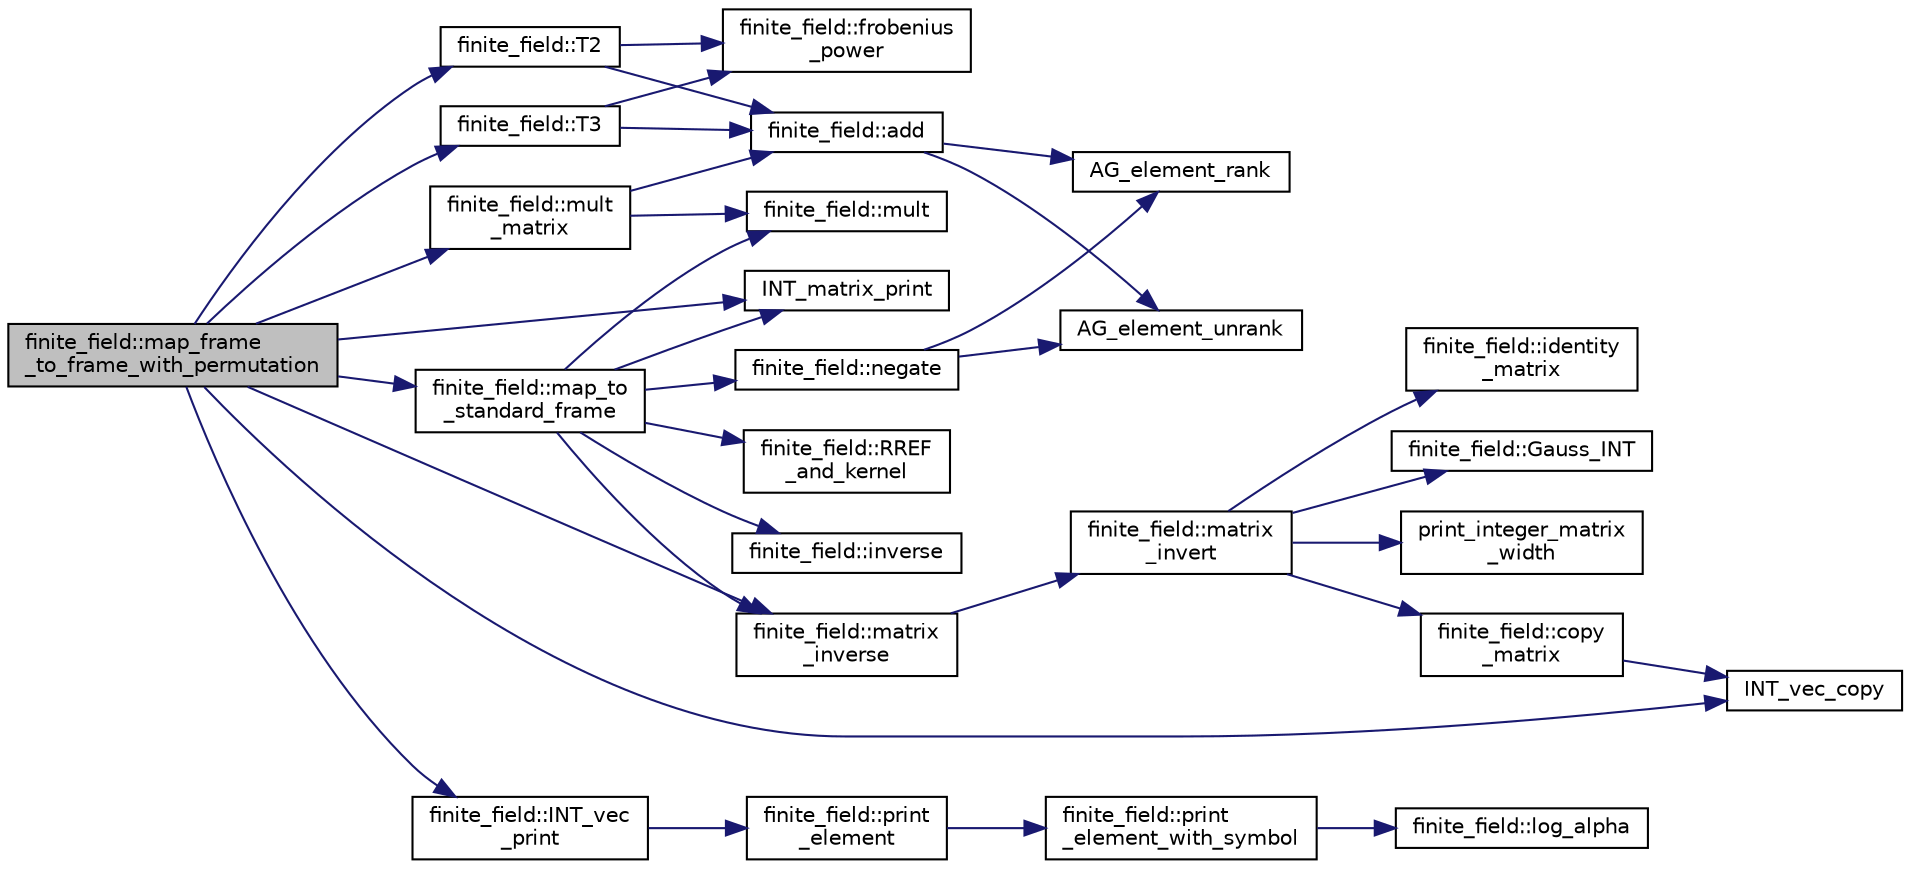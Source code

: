 digraph "finite_field::map_frame_to_frame_with_permutation"
{
  edge [fontname="Helvetica",fontsize="10",labelfontname="Helvetica",labelfontsize="10"];
  node [fontname="Helvetica",fontsize="10",shape=record];
  rankdir="LR";
  Node8433 [label="finite_field::map_frame\l_to_frame_with_permutation",height=0.2,width=0.4,color="black", fillcolor="grey75", style="filled", fontcolor="black"];
  Node8433 -> Node8434 [color="midnightblue",fontsize="10",style="solid",fontname="Helvetica"];
  Node8434 [label="finite_field::T2",height=0.2,width=0.4,color="black", fillcolor="white", style="filled",URL="$df/d5a/classfinite__field.html#a8266c2c6f6bda29855c2bb1e0b500841"];
  Node8434 -> Node8435 [color="midnightblue",fontsize="10",style="solid",fontname="Helvetica"];
  Node8435 [label="finite_field::frobenius\l_power",height=0.2,width=0.4,color="black", fillcolor="white", style="filled",URL="$df/d5a/classfinite__field.html#aec23e43aaefc0ed601cdfa3139496a92"];
  Node8434 -> Node8436 [color="midnightblue",fontsize="10",style="solid",fontname="Helvetica"];
  Node8436 [label="finite_field::add",height=0.2,width=0.4,color="black", fillcolor="white", style="filled",URL="$df/d5a/classfinite__field.html#a8f12328a27500f3c7be0c849ebbc9d14"];
  Node8436 -> Node8437 [color="midnightblue",fontsize="10",style="solid",fontname="Helvetica"];
  Node8437 [label="AG_element_unrank",height=0.2,width=0.4,color="black", fillcolor="white", style="filled",URL="$d4/d67/geometry_8h.html#a4a33b86c87b2879b97cfa1327abe2885"];
  Node8436 -> Node8438 [color="midnightblue",fontsize="10",style="solid",fontname="Helvetica"];
  Node8438 [label="AG_element_rank",height=0.2,width=0.4,color="black", fillcolor="white", style="filled",URL="$d4/d67/geometry_8h.html#ab2ac908d07dd8038fd996e26bdc75c17"];
  Node8433 -> Node8439 [color="midnightblue",fontsize="10",style="solid",fontname="Helvetica"];
  Node8439 [label="finite_field::T3",height=0.2,width=0.4,color="black", fillcolor="white", style="filled",URL="$df/d5a/classfinite__field.html#a463977c31334b52c78957f56076ba595"];
  Node8439 -> Node8435 [color="midnightblue",fontsize="10",style="solid",fontname="Helvetica"];
  Node8439 -> Node8436 [color="midnightblue",fontsize="10",style="solid",fontname="Helvetica"];
  Node8433 -> Node8440 [color="midnightblue",fontsize="10",style="solid",fontname="Helvetica"];
  Node8440 [label="finite_field::INT_vec\l_print",height=0.2,width=0.4,color="black", fillcolor="white", style="filled",URL="$df/d5a/classfinite__field.html#a9c33a61dedc197e37b014b6f8dc07f06"];
  Node8440 -> Node8441 [color="midnightblue",fontsize="10",style="solid",fontname="Helvetica"];
  Node8441 [label="finite_field::print\l_element",height=0.2,width=0.4,color="black", fillcolor="white", style="filled",URL="$df/d5a/classfinite__field.html#ab7d1f59c043d7696b8b47c92d0fedad5"];
  Node8441 -> Node8442 [color="midnightblue",fontsize="10",style="solid",fontname="Helvetica"];
  Node8442 [label="finite_field::print\l_element_with_symbol",height=0.2,width=0.4,color="black", fillcolor="white", style="filled",URL="$df/d5a/classfinite__field.html#aa0180c961aa4a0a8934cb4dc82e38a4d"];
  Node8442 -> Node8443 [color="midnightblue",fontsize="10",style="solid",fontname="Helvetica"];
  Node8443 [label="finite_field::log_alpha",height=0.2,width=0.4,color="black", fillcolor="white", style="filled",URL="$df/d5a/classfinite__field.html#a446a83ae0d281ddf44215626f0097305"];
  Node8433 -> Node8444 [color="midnightblue",fontsize="10",style="solid",fontname="Helvetica"];
  Node8444 [label="INT_matrix_print",height=0.2,width=0.4,color="black", fillcolor="white", style="filled",URL="$d5/db4/io__and__os_8h.html#afd4180a24bef3a2b584668a4eaf607ff"];
  Node8433 -> Node8445 [color="midnightblue",fontsize="10",style="solid",fontname="Helvetica"];
  Node8445 [label="INT_vec_copy",height=0.2,width=0.4,color="black", fillcolor="white", style="filled",URL="$df/dbf/sajeeb_8_c.html#ac2d875e27e009af6ec04d17254d11075"];
  Node8433 -> Node8446 [color="midnightblue",fontsize="10",style="solid",fontname="Helvetica"];
  Node8446 [label="finite_field::map_to\l_standard_frame",height=0.2,width=0.4,color="black", fillcolor="white", style="filled",URL="$df/d5a/classfinite__field.html#ab35609fc5533b425df702652db00024b"];
  Node8446 -> Node8444 [color="midnightblue",fontsize="10",style="solid",fontname="Helvetica"];
  Node8446 -> Node8447 [color="midnightblue",fontsize="10",style="solid",fontname="Helvetica"];
  Node8447 [label="finite_field::RREF\l_and_kernel",height=0.2,width=0.4,color="black", fillcolor="white", style="filled",URL="$df/d5a/classfinite__field.html#afdf51a97d36ccddcf8f9f969c3a10ed8"];
  Node8446 -> Node8448 [color="midnightblue",fontsize="10",style="solid",fontname="Helvetica"];
  Node8448 [label="finite_field::negate",height=0.2,width=0.4,color="black", fillcolor="white", style="filled",URL="$df/d5a/classfinite__field.html#aa9d798298f25d4a9262b5bc5f1733e31"];
  Node8448 -> Node8437 [color="midnightblue",fontsize="10",style="solid",fontname="Helvetica"];
  Node8448 -> Node8438 [color="midnightblue",fontsize="10",style="solid",fontname="Helvetica"];
  Node8446 -> Node8449 [color="midnightblue",fontsize="10",style="solid",fontname="Helvetica"];
  Node8449 [label="finite_field::inverse",height=0.2,width=0.4,color="black", fillcolor="white", style="filled",URL="$df/d5a/classfinite__field.html#a69f2a12c01e70b7ce2d115c5221c9cdd"];
  Node8446 -> Node8450 [color="midnightblue",fontsize="10",style="solid",fontname="Helvetica"];
  Node8450 [label="finite_field::mult",height=0.2,width=0.4,color="black", fillcolor="white", style="filled",URL="$df/d5a/classfinite__field.html#a24fb5917aa6d4d656fd855b7f44a13b0"];
  Node8446 -> Node8451 [color="midnightblue",fontsize="10",style="solid",fontname="Helvetica"];
  Node8451 [label="finite_field::matrix\l_inverse",height=0.2,width=0.4,color="black", fillcolor="white", style="filled",URL="$df/d5a/classfinite__field.html#a3ef088739ceac47367f4b328697726a5"];
  Node8451 -> Node8452 [color="midnightblue",fontsize="10",style="solid",fontname="Helvetica"];
  Node8452 [label="finite_field::matrix\l_invert",height=0.2,width=0.4,color="black", fillcolor="white", style="filled",URL="$df/d5a/classfinite__field.html#a4c017c0edc20fefef3da0db4ef4248f7"];
  Node8452 -> Node8453 [color="midnightblue",fontsize="10",style="solid",fontname="Helvetica"];
  Node8453 [label="print_integer_matrix\l_width",height=0.2,width=0.4,color="black", fillcolor="white", style="filled",URL="$d5/db4/io__and__os_8h.html#aa78f3e73fc2179251bd15adbcc31573f"];
  Node8452 -> Node8454 [color="midnightblue",fontsize="10",style="solid",fontname="Helvetica"];
  Node8454 [label="finite_field::copy\l_matrix",height=0.2,width=0.4,color="black", fillcolor="white", style="filled",URL="$df/d5a/classfinite__field.html#a2bfe6d4feabc4f27d253c7702ef9b8cb"];
  Node8454 -> Node8445 [color="midnightblue",fontsize="10",style="solid",fontname="Helvetica"];
  Node8452 -> Node8455 [color="midnightblue",fontsize="10",style="solid",fontname="Helvetica"];
  Node8455 [label="finite_field::identity\l_matrix",height=0.2,width=0.4,color="black", fillcolor="white", style="filled",URL="$df/d5a/classfinite__field.html#a4688997f80b8721560bccec986c23413"];
  Node8452 -> Node8456 [color="midnightblue",fontsize="10",style="solid",fontname="Helvetica"];
  Node8456 [label="finite_field::Gauss_INT",height=0.2,width=0.4,color="black", fillcolor="white", style="filled",URL="$df/d5a/classfinite__field.html#adb676d2e80341b53751326e3a58beb11"];
  Node8433 -> Node8451 [color="midnightblue",fontsize="10",style="solid",fontname="Helvetica"];
  Node8433 -> Node8457 [color="midnightblue",fontsize="10",style="solid",fontname="Helvetica"];
  Node8457 [label="finite_field::mult\l_matrix",height=0.2,width=0.4,color="black", fillcolor="white", style="filled",URL="$df/d5a/classfinite__field.html#a48517f15dfd7b21c37e0975855f1ada2"];
  Node8457 -> Node8436 [color="midnightblue",fontsize="10",style="solid",fontname="Helvetica"];
  Node8457 -> Node8450 [color="midnightblue",fontsize="10",style="solid",fontname="Helvetica"];
}
